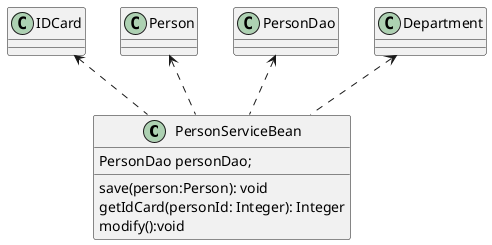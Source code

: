 @startuml
'https://plantuml.com/class-diagram
class PersonServiceBean {
    PersonDao personDao;
    save(person:Person): void
    getIdCard(personId: Integer): Integer
    modify():void
}
class IDCard
class Person
class PersonDao
class Department

IDCard <.. PersonServiceBean
Person <.. PersonServiceBean
PersonDao <.. PersonServiceBean
Department <.. PersonServiceBean

@enduml
